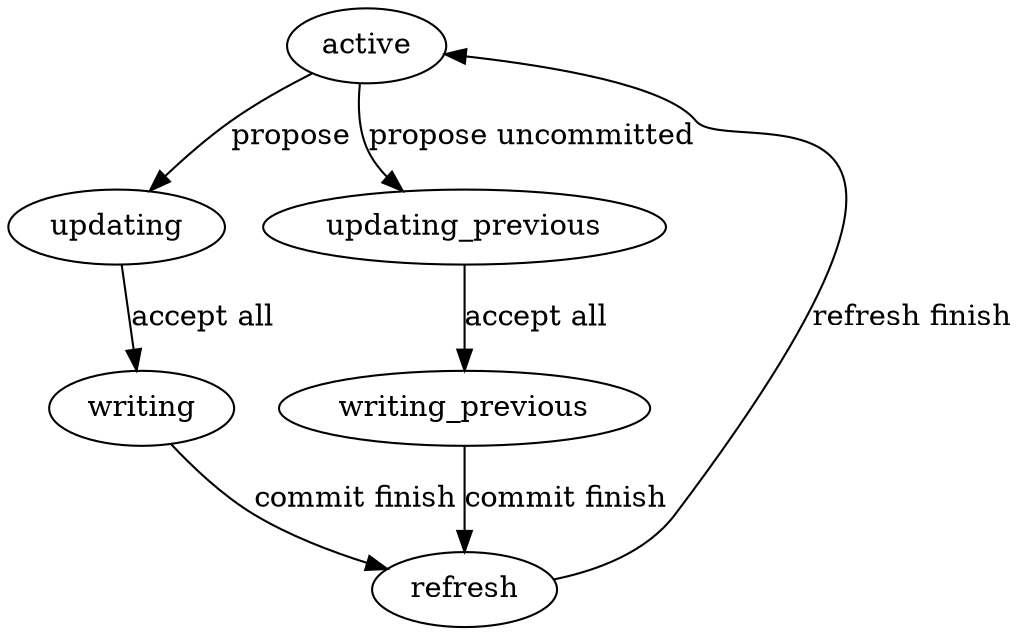 digraph paxos_leader {
	active->updating[label="propose"];
	updating->writing[label="accept all"];
	writing->refresh[label="commit finish"];
	refresh->active[label="refresh finish"];

	active->updating_previous[label="propose uncommitted"];
	updating_previous->writing_previous[label="accept all"];
	writing_previous->refresh[label="commit finish"];
}

